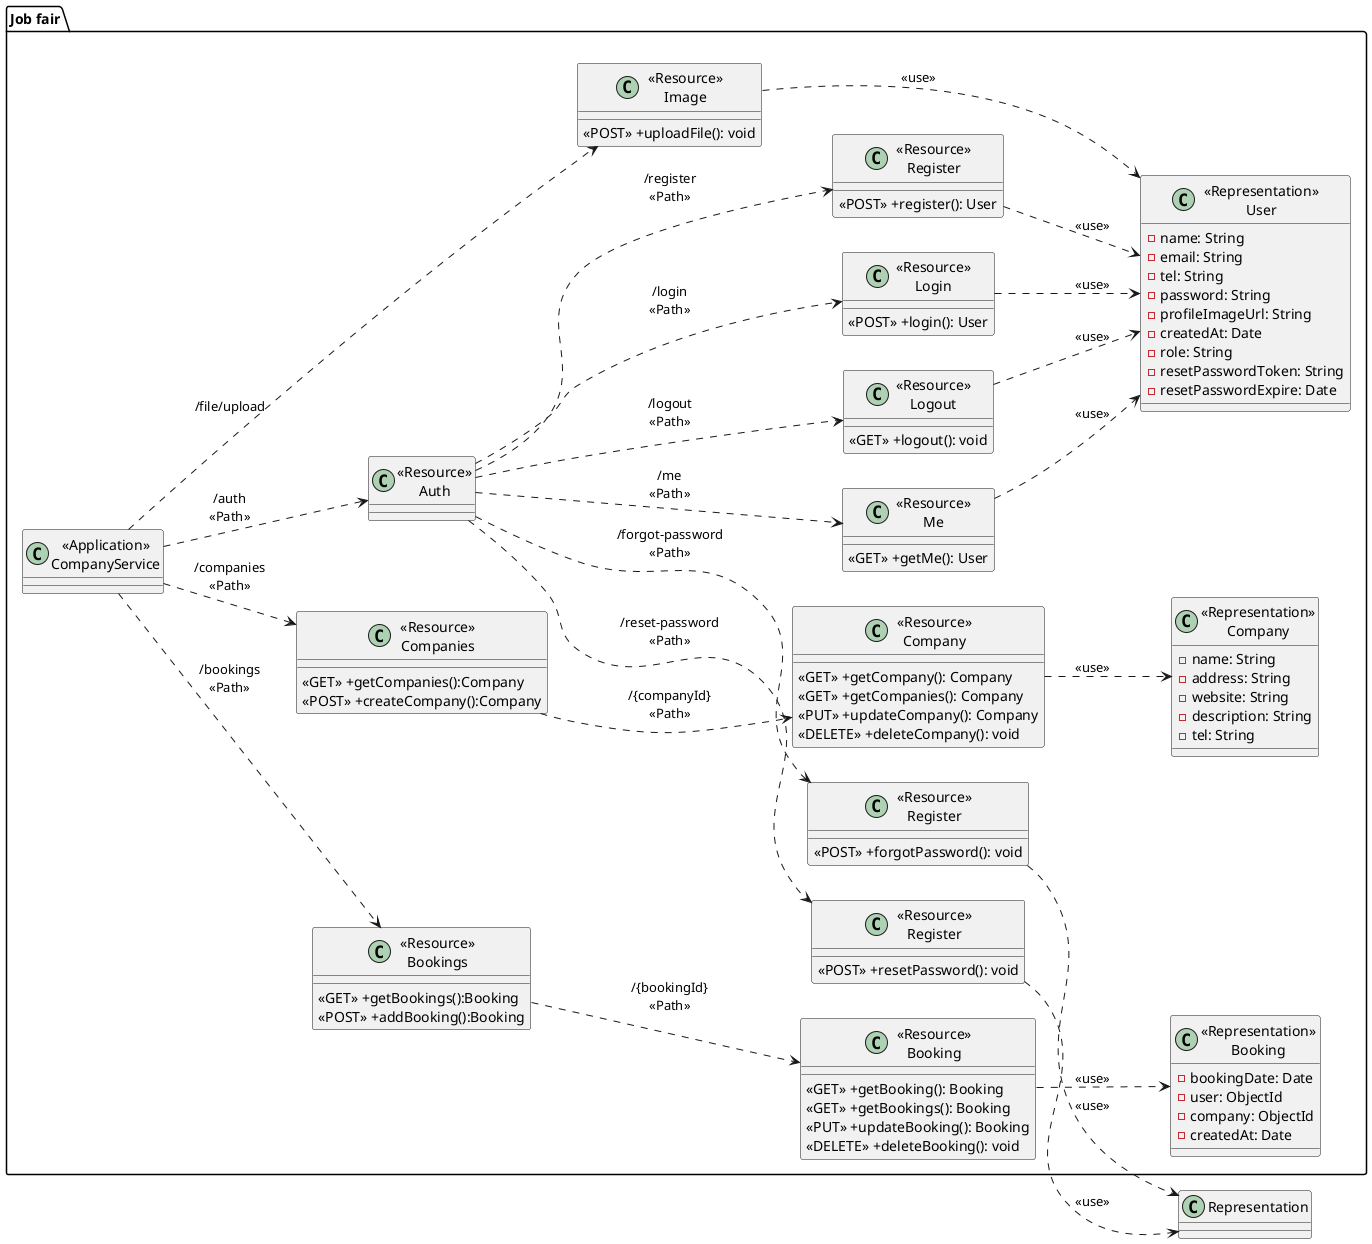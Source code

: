 @startuml ClassDiagram
left to right direction
package "Job fair"{
    class "<<Application>>\nCompanyService" as CompanyService{}

    class "<<Resource>>\nBookings" as ResourceBookings{
        <<GET>> +getBookings():Booking
        <<POST>> +addBooking():Booking
    }

    class "<<Resource>>\nCompanies" as ResourceCompanies{
        <<GET>> +getCompanies():Company
        <<POST>> +createCompany():Company
    }

    class "<<Resource>>\nAuth" as ResourceAuth{
    }

    class "<<Resource>>\nBooking" as ResourceBooking {
        <<GET>> +getBooking(): Booking
        <<GET>> +getBookings(): Booking
        <<PUT>> +updateBooking(): Booking
        <<DELETE>> +deleteBooking(): void
    }

    class "<<Resource>>\nCompany" as ResourceCompany {
        <<GET>> +getCompany(): Company
        <<GET>> +getCompanies(): Company
        <<PUT>> +updateCompany(): Company
        <<DELETE>> +deleteCompany(): void
    }

    class "<<Resource>>\nLogout" as ResourceLogout {
        <<GET>> +logout(): void
    }

    class "<<Resource>>\nLogin" as ResourceLogin {
        <<POST>> +login(): User
    }
    class "<<Resource>>\nRegister" as ResourceRegister {
        <<POST>> +register(): User
    }
    class "<<Resource>>\nMe" as ResourceMe {
        <<GET>> +getMe(): User
    }
    class "<<Resource>>\nRegister" as ResourceForgotPassword {
        <<POST>> +forgotPassword(): void
    }
    class "<<Resource>>\nRegister" as ResourceResetPassword {
        <<POST>> +resetPassword(): void
    }

    class "<<Resource>>\nImage" as ResourceImage {
        <<POST>> +uploadFile(): void
    }

    class "<<Representation>>\nBooking" as RepresentationBooking {
        -bookingDate: Date
        -user: ObjectId
        -company: ObjectId
        -createdAt: Date
    }
    class "<<Representation>>\nCompany" as RepresentationCompany {
        -name: String
        -address: String
        -website: String
        -description: String
        -tel: String
    }
    class "<<Representation>>\nUser" as RepresentationUser {
        -name: String
        -email: String
        -tel: String
        -password: String
        -profileImageUrl: String
        -createdAt: Date
        -role: String
        -resetPasswordToken: String
        -resetPasswordExpire: Date
    }
}
CompanyService ..> ResourceCompanies:"/companies\n<<Path>>"
CompanyService ..> ResourceBookings:"/bookings\n<<Path>>"
CompanyService ..> ResourceAuth:"/auth\n<<Path>>"
CompanyService ..> ResourceImage:"/file/upload"

ResourceBookings ..> ResourceBooking:"/{bookingId}\n<<Path>>"
ResourceCompanies ..> ResourceCompany:"/{companyId}\n<<Path>>"
ResourceAuth ..> ResourceLogin:"/login\n<<Path>>"
ResourceAuth ..> ResourceLogout:"/logout\n<<Path>>"
ResourceAuth ..> ResourceRegister:"/register\n<<Path>>"
ResourceAuth ..> ResourceMe:"/me\n<<Path>>"
ResourceAuth ..> ResourceForgotPassword:"/forgot-password\n<<Path>>"
ResourceAuth ..> ResourceResetPassword:"/reset-password\n<<Path>>"

ResourceBooking ..> RepresentationBooking:"<<use>>"
ResourceCompany ..> RepresentationCompany:"<<use>>"
ResourceImage ..> RepresentationUser:"<<use>>"
ResourceLogin ..> RepresentationUser:"<<use>>"
ResourceLogout ..> RepresentationUser:"<<use>>"
ResourceRegister ..> RepresentationUser:"<<use>>"
ResourceMe ..> RepresentationUser:"<<use>>"
ResourceForgotPassword ..> Representation:"<<use>>"
ResourceResetPassword ..> Representation:"<<use>>"

@enduml